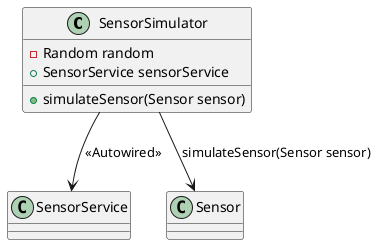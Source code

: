 @startuml {

    class SensorSimulator {
        - Random random
        + SensorService sensorService
        + simulateSensor(Sensor sensor)
    }

    SensorSimulator --> SensorService : <<Autowired>>
    SensorSimulator --> Sensor : simulateSensor(Sensor sensor)
}

@enduml
